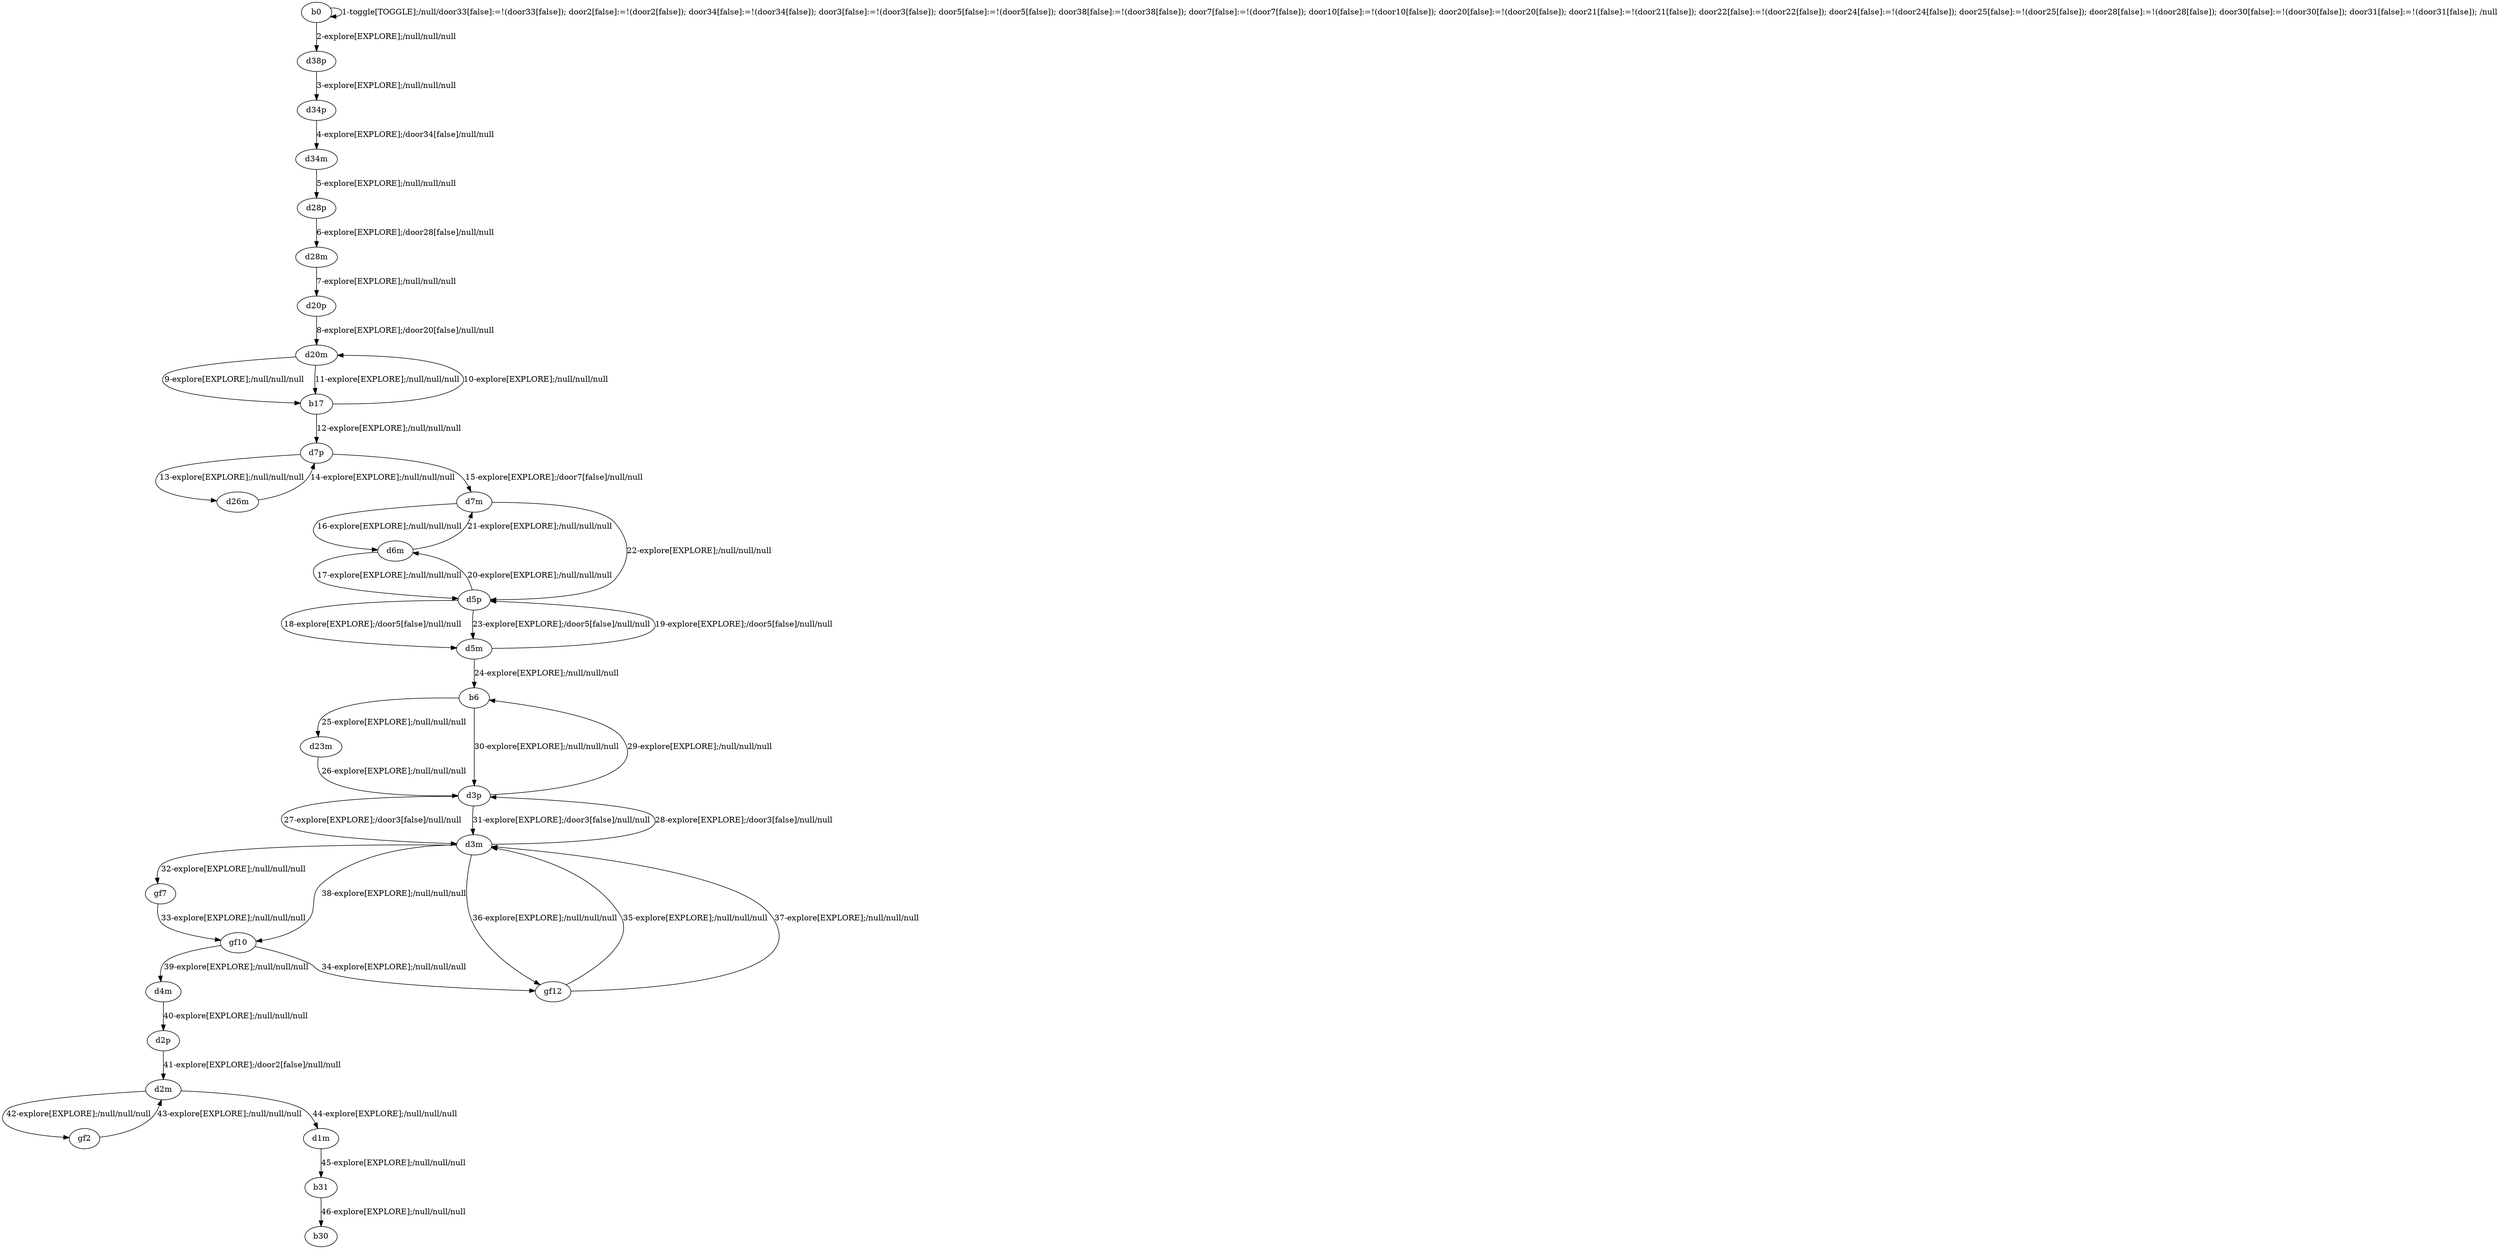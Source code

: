 # Total number of goals covered by this test: 2
# d1m --> b31
# b31 --> b30

digraph g {
"b0" -> "b0" [label = "1-toggle[TOGGLE];/null/door33[false]:=!(door33[false]); door2[false]:=!(door2[false]); door34[false]:=!(door34[false]); door3[false]:=!(door3[false]); door5[false]:=!(door5[false]); door38[false]:=!(door38[false]); door7[false]:=!(door7[false]); door10[false]:=!(door10[false]); door20[false]:=!(door20[false]); door21[false]:=!(door21[false]); door22[false]:=!(door22[false]); door24[false]:=!(door24[false]); door25[false]:=!(door25[false]); door28[false]:=!(door28[false]); door30[false]:=!(door30[false]); door31[false]:=!(door31[false]); /null"];
"b0" -> "d38p" [label = "2-explore[EXPLORE];/null/null/null"];
"d38p" -> "d34p" [label = "3-explore[EXPLORE];/null/null/null"];
"d34p" -> "d34m" [label = "4-explore[EXPLORE];/door34[false]/null/null"];
"d34m" -> "d28p" [label = "5-explore[EXPLORE];/null/null/null"];
"d28p" -> "d28m" [label = "6-explore[EXPLORE];/door28[false]/null/null"];
"d28m" -> "d20p" [label = "7-explore[EXPLORE];/null/null/null"];
"d20p" -> "d20m" [label = "8-explore[EXPLORE];/door20[false]/null/null"];
"d20m" -> "b17" [label = "9-explore[EXPLORE];/null/null/null"];
"b17" -> "d20m" [label = "10-explore[EXPLORE];/null/null/null"];
"d20m" -> "b17" [label = "11-explore[EXPLORE];/null/null/null"];
"b17" -> "d7p" [label = "12-explore[EXPLORE];/null/null/null"];
"d7p" -> "d26m" [label = "13-explore[EXPLORE];/null/null/null"];
"d26m" -> "d7p" [label = "14-explore[EXPLORE];/null/null/null"];
"d7p" -> "d7m" [label = "15-explore[EXPLORE];/door7[false]/null/null"];
"d7m" -> "d6m" [label = "16-explore[EXPLORE];/null/null/null"];
"d6m" -> "d5p" [label = "17-explore[EXPLORE];/null/null/null"];
"d5p" -> "d5m" [label = "18-explore[EXPLORE];/door5[false]/null/null"];
"d5m" -> "d5p" [label = "19-explore[EXPLORE];/door5[false]/null/null"];
"d5p" -> "d6m" [label = "20-explore[EXPLORE];/null/null/null"];
"d6m" -> "d7m" [label = "21-explore[EXPLORE];/null/null/null"];
"d7m" -> "d5p" [label = "22-explore[EXPLORE];/null/null/null"];
"d5p" -> "d5m" [label = "23-explore[EXPLORE];/door5[false]/null/null"];
"d5m" -> "b6" [label = "24-explore[EXPLORE];/null/null/null"];
"b6" -> "d23m" [label = "25-explore[EXPLORE];/null/null/null"];
"d23m" -> "d3p" [label = "26-explore[EXPLORE];/null/null/null"];
"d3p" -> "d3m" [label = "27-explore[EXPLORE];/door3[false]/null/null"];
"d3m" -> "d3p" [label = "28-explore[EXPLORE];/door3[false]/null/null"];
"d3p" -> "b6" [label = "29-explore[EXPLORE];/null/null/null"];
"b6" -> "d3p" [label = "30-explore[EXPLORE];/null/null/null"];
"d3p" -> "d3m" [label = "31-explore[EXPLORE];/door3[false]/null/null"];
"d3m" -> "gf7" [label = "32-explore[EXPLORE];/null/null/null"];
"gf7" -> "gf10" [label = "33-explore[EXPLORE];/null/null/null"];
"gf10" -> "gf12" [label = "34-explore[EXPLORE];/null/null/null"];
"gf12" -> "d3m" [label = "35-explore[EXPLORE];/null/null/null"];
"d3m" -> "gf12" [label = "36-explore[EXPLORE];/null/null/null"];
"gf12" -> "d3m" [label = "37-explore[EXPLORE];/null/null/null"];
"d3m" -> "gf10" [label = "38-explore[EXPLORE];/null/null/null"];
"gf10" -> "d4m" [label = "39-explore[EXPLORE];/null/null/null"];
"d4m" -> "d2p" [label = "40-explore[EXPLORE];/null/null/null"];
"d2p" -> "d2m" [label = "41-explore[EXPLORE];/door2[false]/null/null"];
"d2m" -> "gf2" [label = "42-explore[EXPLORE];/null/null/null"];
"gf2" -> "d2m" [label = "43-explore[EXPLORE];/null/null/null"];
"d2m" -> "d1m" [label = "44-explore[EXPLORE];/null/null/null"];
"d1m" -> "b31" [label = "45-explore[EXPLORE];/null/null/null"];
"b31" -> "b30" [label = "46-explore[EXPLORE];/null/null/null"];
}